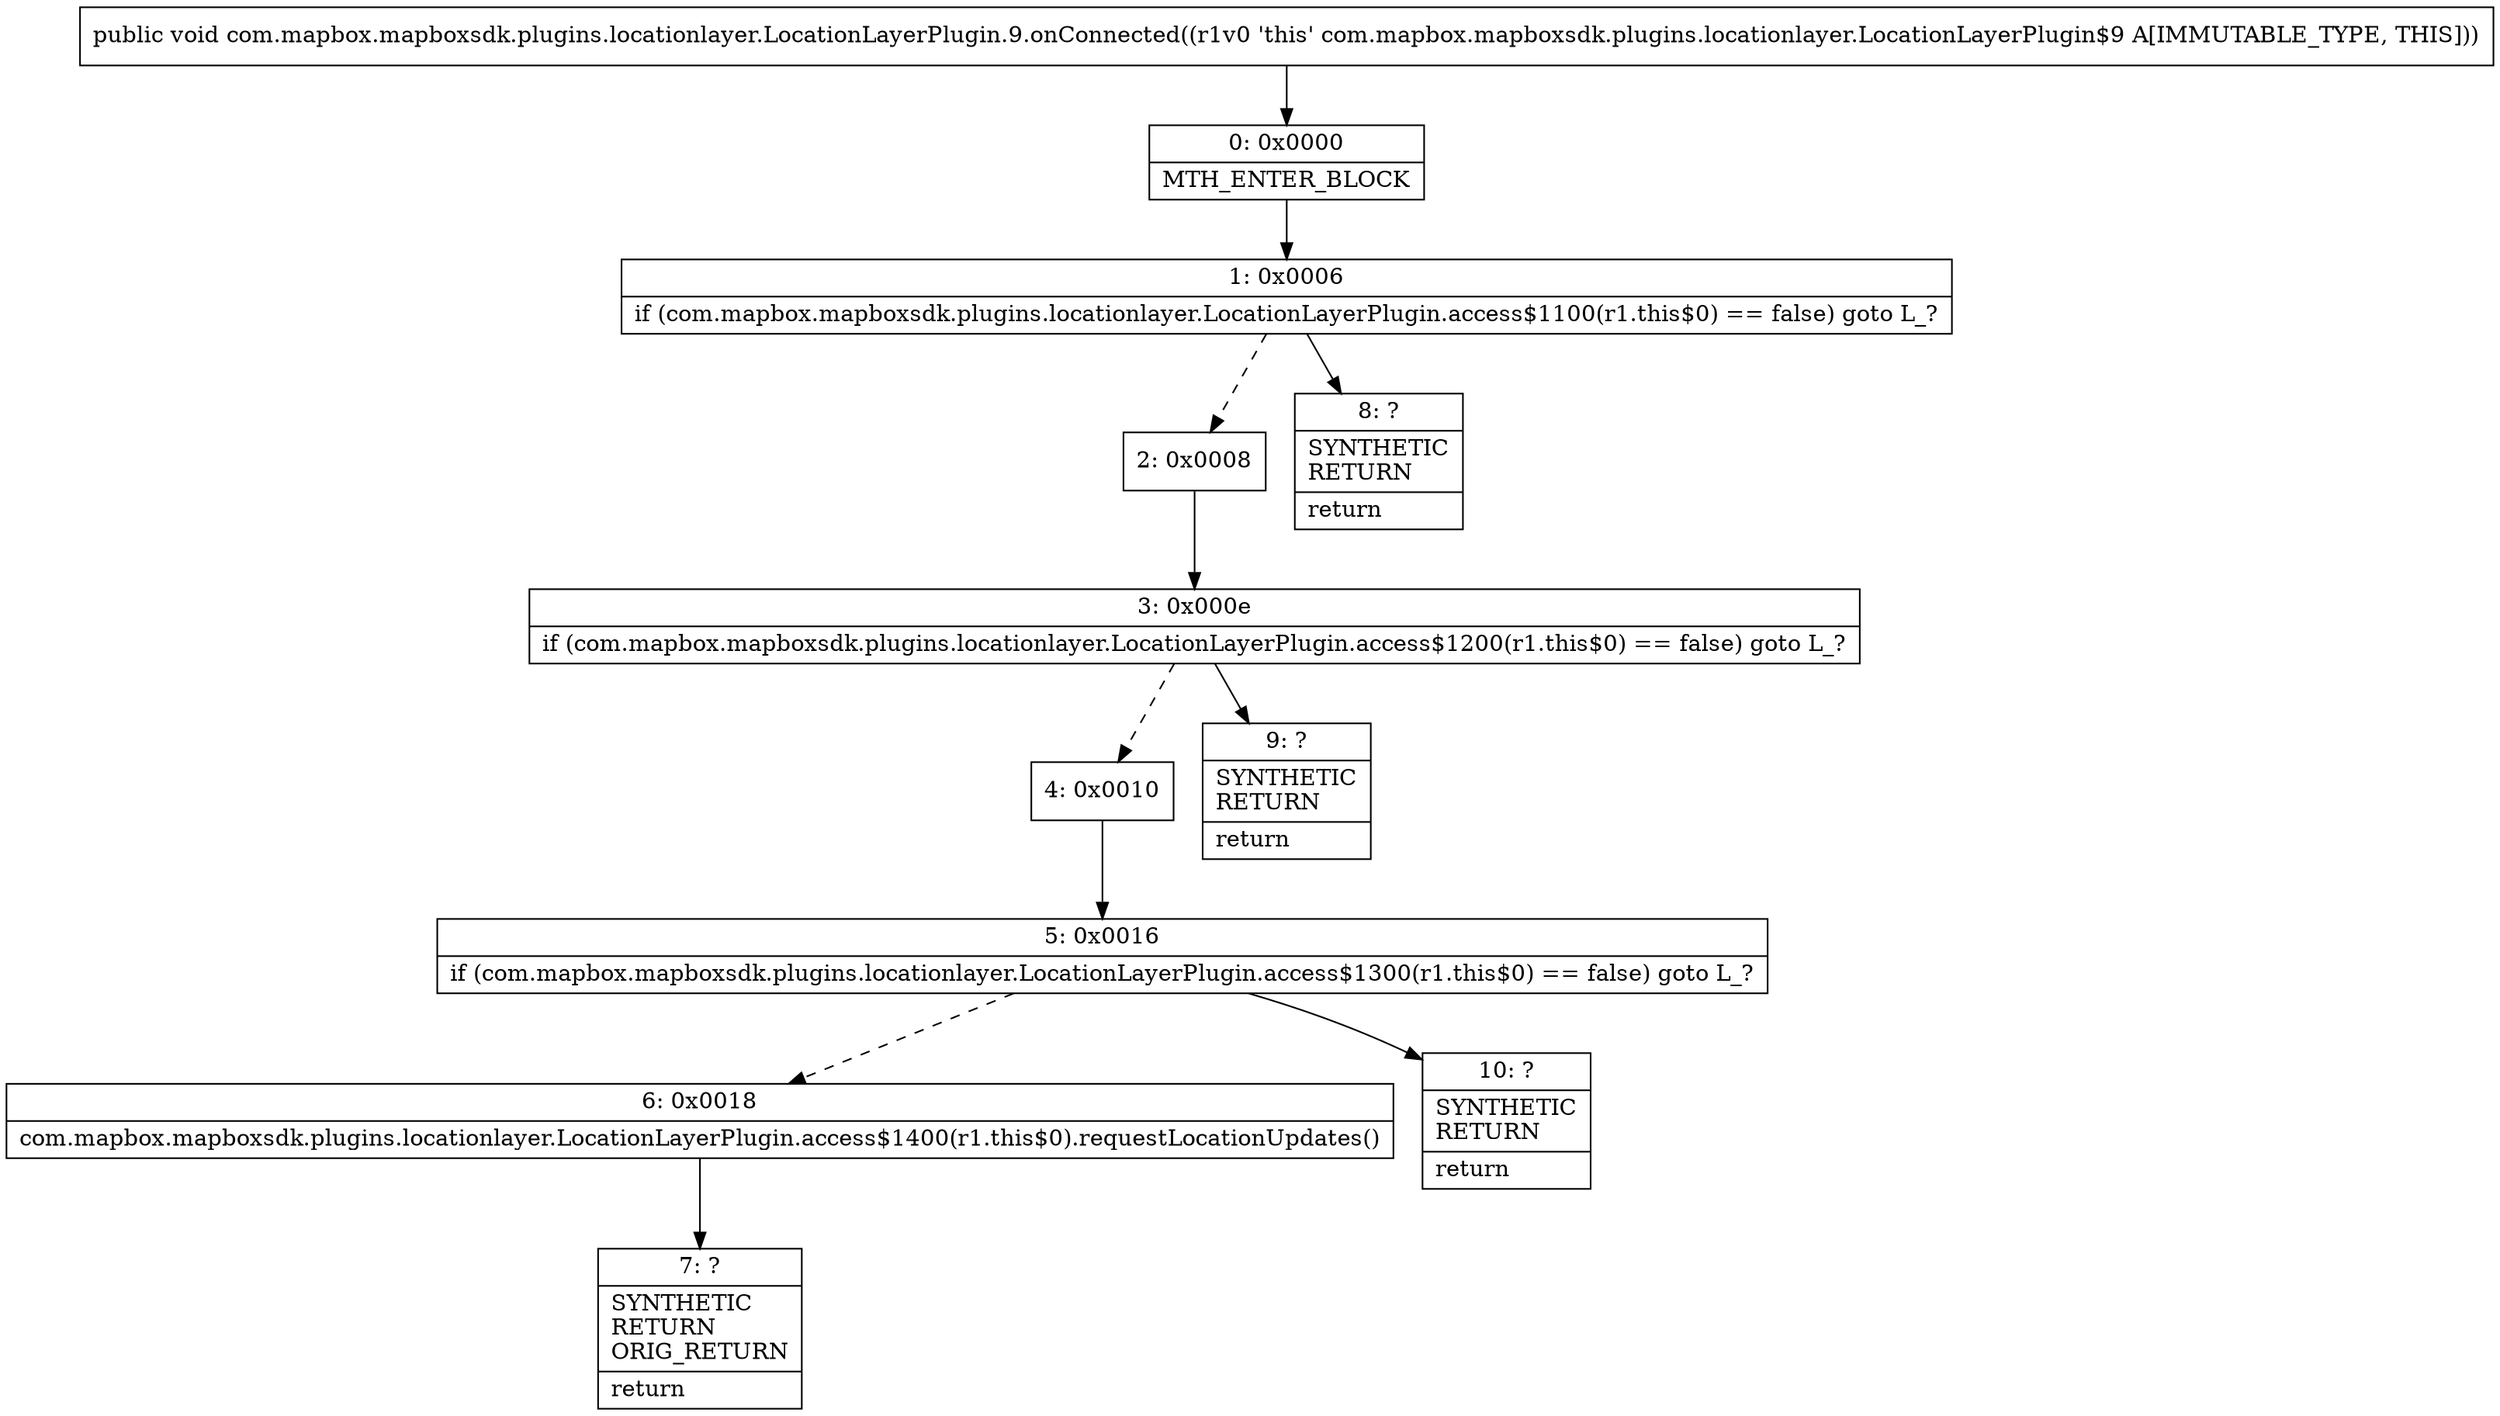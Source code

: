 digraph "CFG forcom.mapbox.mapboxsdk.plugins.locationlayer.LocationLayerPlugin.9.onConnected()V" {
Node_0 [shape=record,label="{0\:\ 0x0000|MTH_ENTER_BLOCK\l}"];
Node_1 [shape=record,label="{1\:\ 0x0006|if (com.mapbox.mapboxsdk.plugins.locationlayer.LocationLayerPlugin.access$1100(r1.this$0) == false) goto L_?\l}"];
Node_2 [shape=record,label="{2\:\ 0x0008}"];
Node_3 [shape=record,label="{3\:\ 0x000e|if (com.mapbox.mapboxsdk.plugins.locationlayer.LocationLayerPlugin.access$1200(r1.this$0) == false) goto L_?\l}"];
Node_4 [shape=record,label="{4\:\ 0x0010}"];
Node_5 [shape=record,label="{5\:\ 0x0016|if (com.mapbox.mapboxsdk.plugins.locationlayer.LocationLayerPlugin.access$1300(r1.this$0) == false) goto L_?\l}"];
Node_6 [shape=record,label="{6\:\ 0x0018|com.mapbox.mapboxsdk.plugins.locationlayer.LocationLayerPlugin.access$1400(r1.this$0).requestLocationUpdates()\l}"];
Node_7 [shape=record,label="{7\:\ ?|SYNTHETIC\lRETURN\lORIG_RETURN\l|return\l}"];
Node_8 [shape=record,label="{8\:\ ?|SYNTHETIC\lRETURN\l|return\l}"];
Node_9 [shape=record,label="{9\:\ ?|SYNTHETIC\lRETURN\l|return\l}"];
Node_10 [shape=record,label="{10\:\ ?|SYNTHETIC\lRETURN\l|return\l}"];
MethodNode[shape=record,label="{public void com.mapbox.mapboxsdk.plugins.locationlayer.LocationLayerPlugin.9.onConnected((r1v0 'this' com.mapbox.mapboxsdk.plugins.locationlayer.LocationLayerPlugin$9 A[IMMUTABLE_TYPE, THIS])) }"];
MethodNode -> Node_0;
Node_0 -> Node_1;
Node_1 -> Node_2[style=dashed];
Node_1 -> Node_8;
Node_2 -> Node_3;
Node_3 -> Node_4[style=dashed];
Node_3 -> Node_9;
Node_4 -> Node_5;
Node_5 -> Node_6[style=dashed];
Node_5 -> Node_10;
Node_6 -> Node_7;
}

